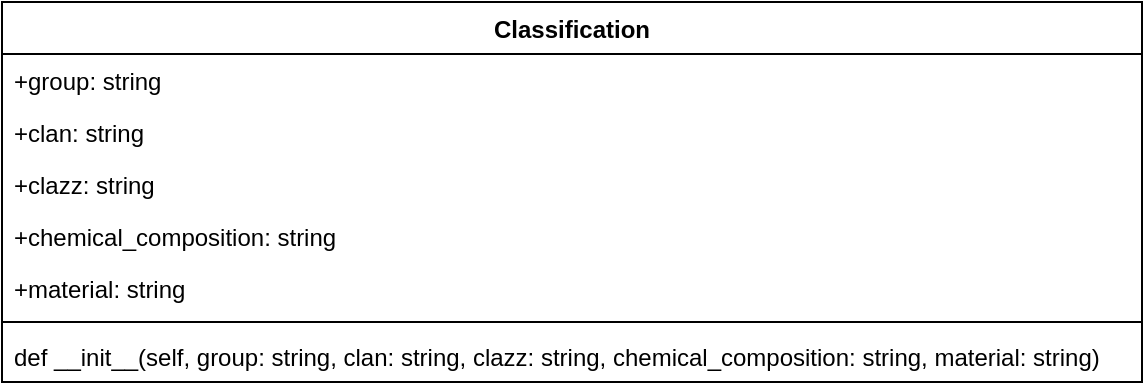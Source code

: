 <mxfile version="24.7.7">
  <diagram name="Pagina-1" id="mHec6sPmYvySm1fT_QHD">
    <mxGraphModel dx="1368" dy="754" grid="1" gridSize="10" guides="1" tooltips="1" connect="1" arrows="1" fold="1" page="1" pageScale="1" pageWidth="827" pageHeight="1169" math="0" shadow="0">
      <root>
        <mxCell id="0" />
        <mxCell id="1" parent="0" />
        <mxCell id="TSL71Rbcw-zc3TJBT9Xk-1" value="Classification" style="swimlane;fontStyle=1;childLayout=stackLayout;horizontal=1;startSize=26;horizontalStack=0;resizeParent=1;resizeParentMax=0;resizeLast=0;collapsible=1;marginBottom=0;" vertex="1" parent="1">
          <mxGeometry x="160" y="200" width="570" height="190" as="geometry" />
        </mxCell>
        <mxCell id="TSL71Rbcw-zc3TJBT9Xk-2" value="  +group: string" style="text;strokeColor=none;fillColor=none;align=left;verticalAlign=top;spacingLeft=4;spacingRight=4;overflow=hidden;rotatable=0;points=[[0,0.5],[1,0.5]];portConstraint=eastwest;" vertex="1" parent="TSL71Rbcw-zc3TJBT9Xk-1">
          <mxGeometry y="26" width="570" height="26" as="geometry" />
        </mxCell>
        <mxCell id="TSL71Rbcw-zc3TJBT9Xk-3" value="  +clan: string" style="text;strokeColor=none;fillColor=none;align=left;verticalAlign=top;spacingLeft=4;spacingRight=4;overflow=hidden;rotatable=0;points=[[0,0.5],[1,0.5]];portConstraint=eastwest;" vertex="1" parent="TSL71Rbcw-zc3TJBT9Xk-1">
          <mxGeometry y="52" width="570" height="26" as="geometry" />
        </mxCell>
        <mxCell id="TSL71Rbcw-zc3TJBT9Xk-4" value="  +clazz: string" style="text;strokeColor=none;fillColor=none;align=left;verticalAlign=top;spacingLeft=4;spacingRight=4;overflow=hidden;rotatable=0;points=[[0,0.5],[1,0.5]];portConstraint=eastwest;" vertex="1" parent="TSL71Rbcw-zc3TJBT9Xk-1">
          <mxGeometry y="78" width="570" height="26" as="geometry" />
        </mxCell>
        <mxCell id="TSL71Rbcw-zc3TJBT9Xk-5" value="  +chemical_composition: string" style="text;strokeColor=none;fillColor=none;align=left;verticalAlign=top;spacingLeft=4;spacingRight=4;overflow=hidden;rotatable=0;points=[[0,0.5],[1,0.5]];portConstraint=eastwest;" vertex="1" parent="TSL71Rbcw-zc3TJBT9Xk-1">
          <mxGeometry y="104" width="570" height="26" as="geometry" />
        </mxCell>
        <mxCell id="TSL71Rbcw-zc3TJBT9Xk-6" value="  +material: string" style="text;strokeColor=none;fillColor=none;align=left;verticalAlign=top;spacingLeft=4;spacingRight=4;overflow=hidden;rotatable=0;points=[[0,0.5],[1,0.5]];portConstraint=eastwest;" vertex="1" parent="TSL71Rbcw-zc3TJBT9Xk-1">
          <mxGeometry y="130" width="570" height="26" as="geometry" />
        </mxCell>
        <mxCell id="TSL71Rbcw-zc3TJBT9Xk-7" value="" style="line;strokeWidth=1;fillColor=none;align=left;verticalAlign=middle;spacingTop=-1;spacingLeft=3;spacingRight=3;rotatable=0;labelPosition=right;points=[];portConstraint=eastwest;" vertex="1" parent="TSL71Rbcw-zc3TJBT9Xk-1">
          <mxGeometry y="156" width="570" height="8" as="geometry" />
        </mxCell>
        <mxCell id="TSL71Rbcw-zc3TJBT9Xk-8" value="  def __init__(self, group: string, clan: string, clazz: string, chemical_composition: string, material: string)" style="text;strokeColor=none;fillColor=none;align=left;verticalAlign=top;spacingLeft=4;spacingRight=4;overflow=hidden;rotatable=0;points=[[0,0.5],[1,0.5]];portConstraint=eastwest;" vertex="1" parent="TSL71Rbcw-zc3TJBT9Xk-1">
          <mxGeometry y="164" width="570" height="26" as="geometry" />
        </mxCell>
      </root>
    </mxGraphModel>
  </diagram>
</mxfile>

